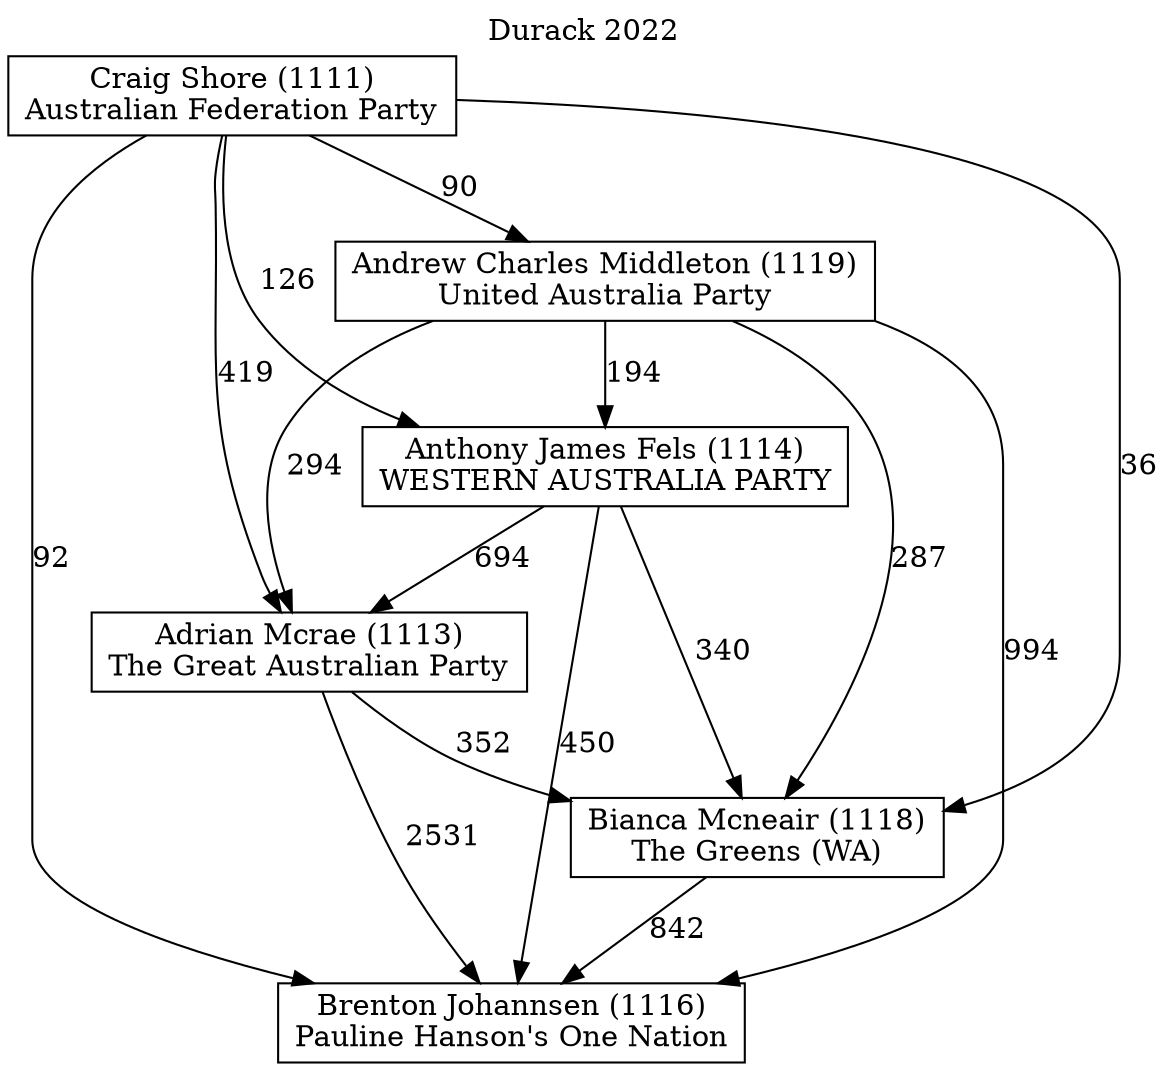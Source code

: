 // House preference flow
digraph "Brenton Johannsen (1116)_Durack_2022" {
	graph [label="Durack 2022" labelloc=t mclimit=10]
	node [shape=box]
	"Brenton Johannsen (1116)" [label="Brenton Johannsen (1116)
Pauline Hanson's One Nation"]
	"Bianca Mcneair (1118)" [label="Bianca Mcneair (1118)
The Greens (WA)"]
	"Adrian Mcrae (1113)" [label="Adrian Mcrae (1113)
The Great Australian Party"]
	"Anthony James Fels (1114)" [label="Anthony James Fels (1114)
WESTERN AUSTRALIA PARTY"]
	"Andrew Charles Middleton (1119)" [label="Andrew Charles Middleton (1119)
United Australia Party"]
	"Craig Shore (1111)" [label="Craig Shore (1111)
Australian Federation Party"]
	"Bianca Mcneair (1118)" -> "Brenton Johannsen (1116)" [label=842]
	"Adrian Mcrae (1113)" -> "Bianca Mcneair (1118)" [label=352]
	"Anthony James Fels (1114)" -> "Adrian Mcrae (1113)" [label=694]
	"Andrew Charles Middleton (1119)" -> "Anthony James Fels (1114)" [label=194]
	"Craig Shore (1111)" -> "Andrew Charles Middleton (1119)" [label=90]
	"Adrian Mcrae (1113)" -> "Brenton Johannsen (1116)" [label=2531]
	"Anthony James Fels (1114)" -> "Brenton Johannsen (1116)" [label=450]
	"Andrew Charles Middleton (1119)" -> "Brenton Johannsen (1116)" [label=994]
	"Craig Shore (1111)" -> "Brenton Johannsen (1116)" [label=92]
	"Craig Shore (1111)" -> "Anthony James Fels (1114)" [label=126]
	"Andrew Charles Middleton (1119)" -> "Adrian Mcrae (1113)" [label=294]
	"Craig Shore (1111)" -> "Adrian Mcrae (1113)" [label=419]
	"Anthony James Fels (1114)" -> "Bianca Mcneair (1118)" [label=340]
	"Andrew Charles Middleton (1119)" -> "Bianca Mcneair (1118)" [label=287]
	"Craig Shore (1111)" -> "Bianca Mcneair (1118)" [label=36]
}
